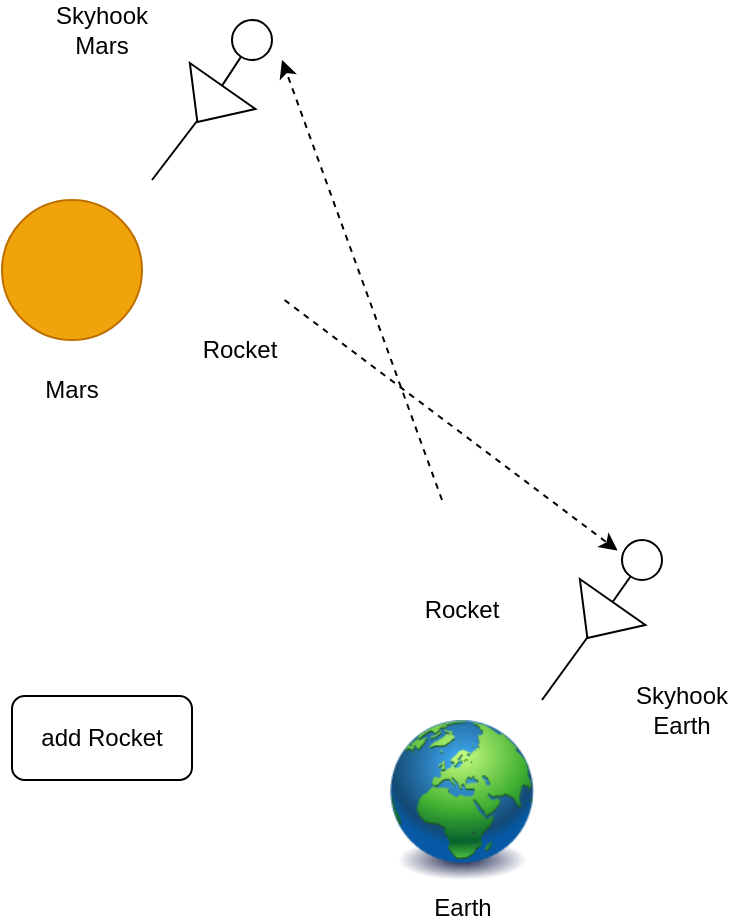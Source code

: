 <mxfile version="20.7.4" type="device"><diagram id="7mviucKv5-xpWPkRopnY" name="Seite-1"><mxGraphModel dx="794" dy="506" grid="1" gridSize="10" guides="1" tooltips="1" connect="1" arrows="1" fold="1" page="1" pageScale="1" pageWidth="827" pageHeight="1169" math="0" shadow="0"><root><mxCell id="0"/><mxCell id="1" parent="0"/><mxCell id="ga9nMGmghkVQrxK1XJDG-1" value="Earth" style="image;html=1;image=img/lib/clip_art/general/Earth_globe_128x128.png" parent="1" vertex="1"><mxGeometry x="300" y="650" width="80" height="80" as="geometry"/></mxCell><mxCell id="ga9nMGmghkVQrxK1XJDG-2" value="" style="ellipse;whiteSpace=wrap;html=1;aspect=fixed;fillColor=#f0a30a;strokeColor=#BD7000;fontColor=#000000;" parent="1" vertex="1"><mxGeometry x="110" y="390" width="70" height="70" as="geometry"/></mxCell><mxCell id="ga9nMGmghkVQrxK1XJDG-3" value="Mars" style="text;html=1;strokeColor=none;fillColor=none;align=center;verticalAlign=middle;whiteSpace=wrap;rounded=0;" parent="1" vertex="1"><mxGeometry x="115" y="470" width="60" height="30" as="geometry"/></mxCell><mxCell id="ga9nMGmghkVQrxK1XJDG-4" value="" style="endArrow=none;html=1;rounded=0;startArrow=none;" parent="1" source="ga9nMGmghkVQrxK1XJDG-6" edge="1"><mxGeometry width="50" height="50" relative="1" as="geometry"><mxPoint x="380" y="640" as="sourcePoint"/><mxPoint x="430" y="570" as="targetPoint"/></mxGeometry></mxCell><mxCell id="ga9nMGmghkVQrxK1XJDG-6" value="" style="triangle;whiteSpace=wrap;html=1;rotation=125;" parent="1" vertex="1"><mxGeometry x="398" y="580" width="22" height="40" as="geometry"/></mxCell><mxCell id="ga9nMGmghkVQrxK1XJDG-7" value="" style="endArrow=none;html=1;rounded=0;" parent="1" target="ga9nMGmghkVQrxK1XJDG-6" edge="1"><mxGeometry width="50" height="50" relative="1" as="geometry"><mxPoint x="380" y="640" as="sourcePoint"/><mxPoint x="430" y="570" as="targetPoint"/></mxGeometry></mxCell><mxCell id="ga9nMGmghkVQrxK1XJDG-8" value="" style="ellipse;whiteSpace=wrap;html=1;aspect=fixed;" parent="1" vertex="1"><mxGeometry x="420" y="560" width="20" height="20" as="geometry"/></mxCell><mxCell id="ga9nMGmghkVQrxK1XJDG-5" value="" style="shape=image;html=1;verticalAlign=top;verticalLabelPosition=bottom;labelBackgroundColor=#ffffff;imageAspect=0;aspect=fixed;image=https://cdn2.iconfinder.com/data/icons/kids/128x128/apps/hook.png;rotation=-180;" parent="1" vertex="1"><mxGeometry x="370" y="622" width="28" height="28" as="geometry"/></mxCell><mxCell id="ga9nMGmghkVQrxK1XJDG-14" value="" style="endArrow=none;html=1;rounded=0;startArrow=none;" parent="1" source="ga9nMGmghkVQrxK1XJDG-15" edge="1"><mxGeometry width="50" height="50" relative="1" as="geometry"><mxPoint x="185" y="380" as="sourcePoint"/><mxPoint x="235" y="310" as="targetPoint"/></mxGeometry></mxCell><mxCell id="ga9nMGmghkVQrxK1XJDG-15" value="" style="triangle;whiteSpace=wrap;html=1;rotation=125;" parent="1" vertex="1"><mxGeometry x="203" y="322" width="22" height="40" as="geometry"/></mxCell><mxCell id="ga9nMGmghkVQrxK1XJDG-16" value="" style="endArrow=none;html=1;rounded=0;" parent="1" target="ga9nMGmghkVQrxK1XJDG-15" edge="1"><mxGeometry width="50" height="50" relative="1" as="geometry"><mxPoint x="185" y="380" as="sourcePoint"/><mxPoint x="235" y="310" as="targetPoint"/></mxGeometry></mxCell><mxCell id="ga9nMGmghkVQrxK1XJDG-17" value="" style="ellipse;whiteSpace=wrap;html=1;aspect=fixed;" parent="1" vertex="1"><mxGeometry x="225" y="300" width="20" height="20" as="geometry"/></mxCell><mxCell id="ga9nMGmghkVQrxK1XJDG-18" value="" style="shape=image;html=1;verticalAlign=top;verticalLabelPosition=bottom;labelBackgroundColor=#ffffff;imageAspect=0;aspect=fixed;image=https://cdn2.iconfinder.com/data/icons/kids/128x128/apps/hook.png;rotation=-180;" parent="1" vertex="1"><mxGeometry x="175" y="362" width="28" height="28" as="geometry"/></mxCell><mxCell id="ga9nMGmghkVQrxK1XJDG-19" value="" style="shape=image;html=1;verticalAlign=top;verticalLabelPosition=bottom;labelBackgroundColor=#ffffff;imageAspect=0;aspect=fixed;image=https://cdn1.iconfinder.com/data/icons/ionicons-sharp-vol-2/512/rocket-sharp-128.png;rotation=-68;" parent="1" vertex="1"><mxGeometry x="321" y="542" width="38" height="38" as="geometry"/></mxCell><mxCell id="ga9nMGmghkVQrxK1XJDG-21" value="" style="shape=image;html=1;verticalAlign=top;verticalLabelPosition=bottom;labelBackgroundColor=#ffffff;imageAspect=0;aspect=fixed;image=https://cdn3.iconfinder.com/data/icons/arrows-set-12/512/rotateleft-128.png;strokeWidth=1;opacity=30;" parent="1" vertex="1"><mxGeometry x="370" y="570" width="68" height="68" as="geometry"/></mxCell><mxCell id="ga9nMGmghkVQrxK1XJDG-22" value="" style="shape=image;html=1;verticalAlign=top;verticalLabelPosition=bottom;labelBackgroundColor=#ffffff;imageAspect=0;aspect=fixed;image=https://cdn3.iconfinder.com/data/icons/arrows-set-12/512/rotateleft-128.png;strokeWidth=1;opacity=30;" parent="1" vertex="1"><mxGeometry x="180" y="308" width="68" height="68" as="geometry"/></mxCell><mxCell id="ga9nMGmghkVQrxK1XJDG-23" value="" style="shape=image;html=1;verticalAlign=top;verticalLabelPosition=bottom;labelBackgroundColor=#ffffff;imageAspect=0;aspect=fixed;image=https://cdn1.iconfinder.com/data/icons/ionicons-sharp-vol-2/512/rocket-sharp-128.png;rotation=79;" parent="1" vertex="1"><mxGeometry x="210" y="406" width="38" height="38" as="geometry"/></mxCell><mxCell id="ga9nMGmghkVQrxK1XJDG-24" value="" style="endArrow=classic;html=1;rounded=0;dashed=1;" parent="1" edge="1"><mxGeometry width="50" height="50" relative="1" as="geometry"><mxPoint x="330" y="540" as="sourcePoint"/><mxPoint x="250" y="320" as="targetPoint"/><Array as="points"/></mxGeometry></mxCell><mxCell id="ga9nMGmghkVQrxK1XJDG-25" value="" style="endArrow=classic;html=1;rounded=0;dashed=1;exitX=1;exitY=0;exitDx=0;exitDy=0;entryX=0.703;entryY=-0.069;entryDx=0;entryDy=0;entryPerimeter=0;" parent="1" source="ga9nMGmghkVQrxK1XJDG-23" target="ga9nMGmghkVQrxK1XJDG-21" edge="1"><mxGeometry width="50" height="50" relative="1" as="geometry"><mxPoint x="340" y="550" as="sourcePoint"/><mxPoint x="260" y="330" as="targetPoint"/><Array as="points"/></mxGeometry></mxCell><mxCell id="ga9nMGmghkVQrxK1XJDG-28" value="Skyhook Earth" style="text;html=1;strokeColor=none;fillColor=none;align=center;verticalAlign=middle;whiteSpace=wrap;rounded=0;strokeWidth=1;opacity=30;" parent="1" vertex="1"><mxGeometry x="420" y="630" width="60" height="30" as="geometry"/></mxCell><mxCell id="ga9nMGmghkVQrxK1XJDG-29" value="Skyhook Mars" style="text;html=1;strokeColor=none;fillColor=none;align=center;verticalAlign=middle;whiteSpace=wrap;rounded=0;strokeWidth=1;opacity=30;" parent="1" vertex="1"><mxGeometry x="130" y="290" width="60" height="30" as="geometry"/></mxCell><mxCell id="584RCN5mCgQiwQ6quJi6-1" value="add Rocket" style="rounded=1;whiteSpace=wrap;html=1;" vertex="1" parent="1"><mxGeometry x="115" y="638" width="90" height="42" as="geometry"/></mxCell><mxCell id="584RCN5mCgQiwQ6quJi6-2" value="Rocket" style="text;html=1;strokeColor=none;fillColor=none;align=center;verticalAlign=middle;whiteSpace=wrap;rounded=0;" vertex="1" parent="1"><mxGeometry x="199" y="450" width="60" height="30" as="geometry"/></mxCell><mxCell id="584RCN5mCgQiwQ6quJi6-3" value="Rocket" style="text;html=1;strokeColor=none;fillColor=none;align=center;verticalAlign=middle;whiteSpace=wrap;rounded=0;" vertex="1" parent="1"><mxGeometry x="310" y="580" width="60" height="30" as="geometry"/></mxCell></root></mxGraphModel></diagram></mxfile>
